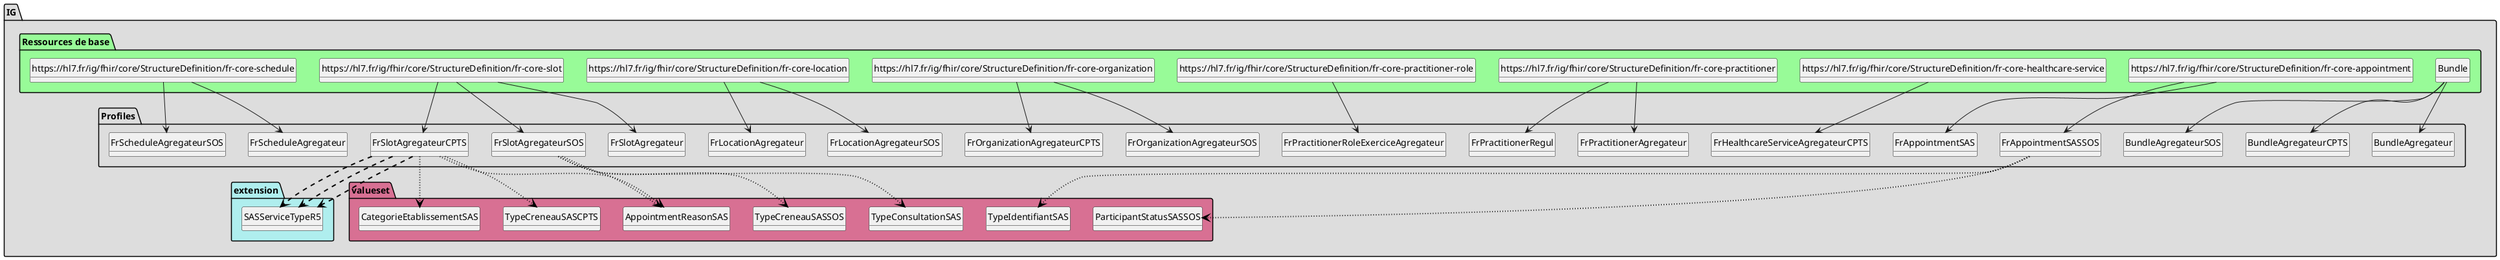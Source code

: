 @startuml
set namespaceSeparator ?
hide circle
hide class fields

package IG #DDDDDD{

     package Profiles #DDDDDD{

        class FrAppointmentSAS{

             Appointment => [None..None]
             Appointment.extension => [1..None]
             Appointment.extension:appointmentOperator => <&plus>[1..None]
             Appointment.extension:appointmentOperator.value[x] => <&plus>[1..None]
             Appointment.extension:appointmentOperator.value[x]:valueReference => <&plus>[1..None]
             Appointment.extension:appointmentOperator.value[x]:valueReference.identifier => <&plus>[1..None]
             Appointment.extension:appointmentOperator.value[x]:valueReference.identifier.type => <&plus>[1..None]
             Appointment.extension:appointmentOperator.value[x]:valueReference.identifier.type.coding => <&plus>[1..1]
             Appointment.extension:appointmentOperator.value[x]:valueReference.identifier.type.coding.system => <&plus>[None..None]
             Appointment.extension:appointmentOperator.value[x]:valueReference.identifier.type.coding.code => <&plus>[1..None]
             Appointment.extension:appointmentOperator.value[x]:valueReference.identifier.system => <&plus>[1..None]
             Appointment.extension:appointmentOperator.value[x]:valueReference.identifier.value => <&plus>[1..None]
             Appointment.identifier => [1..1]
             Appointment.identifier.system => [1..None]
             Appointment.identifier.value => [1..None]
             Appointment.start => [1..None]
             Appointment.end => [1..None]
             Appointment.participant.actor.identifier.type => [1..None]
             Appointment.participant.actor.identifier.type.coding => [1..1]
             Appointment.participant.actor.identifier.system => [1..None]
             Appointment.participant.actor.identifier.value => [1..None]
             Appointment.participant.status => [None..None]
        } 

        class BundleAgregateur{

             Bundle.type => [None..None]
             Bundle.entry => [None..None]
             Bundle.entry:FrSlotAgregateur => [0..*]
             Bundle.entry:FrSlotAgregateur.resource => [None..None]
             Bundle.entry:FrScheduleAgregateur => [0..*]
             Bundle.entry:FrScheduleAgregateur.resource => [None..None]
             Bundle.entry:FrPractitionerAgregateur => [0..*]
             Bundle.entry:FrPractitionerAgregateur.resource => [None..None]
             Bundle.entry:FrPractitionerRoleExerciceAgregateur => [0..*]
             Bundle.entry:FrPractitionerRoleExerciceAgregateur.resource => [None..None]
        } 

        class BundleAgregateurCPTS{

             Bundle.type => [None..None]
             Bundle.total => [1..None]
             Bundle.link => [1..1]
             Bundle.entry => [4..None]
             Bundle.entry:slotAgregateurCPTS => [1..*]
             Bundle.entry:slotAgregateurCPTS.fullUrl => [1..None]
             Bundle.entry:slotAgregateurCPTS.resource => [None..None]
             Bundle.entry:scheduleAgregateurCPTS => [1..*]
             Bundle.entry:scheduleAgregateurCPTS.fullUrl => [1..None]
             Bundle.entry:scheduleAgregateurCPTS.resource => [None..None]
             Bundle.entry:practitionerAgregateur => [1..*]
             Bundle.entry:practitionerAgregateur.fullUrl => [1..None]
             Bundle.entry:practitionerAgregateur.resource => [None..None]
             Bundle.entry:practitionerRole => [1..*]
             Bundle.entry:practitionerRole.fullUrl => [1..None]
             Bundle.entry:practitionerRole.resource => [None..None]
             Bundle.entry:healthcareserviceCPTS => [0..*]
             Bundle.entry:healthcareserviceCPTS.fullUrl => [1..None]
             Bundle.entry:healthcareserviceCPTS.resource => [None..None]
             Bundle.entry:organizationAgregateurCPTS => [0..*]
             Bundle.entry:organizationAgregateurCPTS.fullUrl => [1..None]
             Bundle.entry:organizationAgregateurCPTS.resource => [None..None]
        } 

        class FrHealthcareServiceAgregateurCPTS{

             HealthcareService.id => [1..None]
             HealthcareService.providedBy => [1..None]
        } 

        class FrOrganizationAgregateurCPTS{

             Organization.identifier => [1..1]
             Organization.identifier.type => [None..None]
             Organization.identifier.system => [None..None]
             Organization.identifier:siren => [None..1]
             Organization.identifier:siret => [None..1]
             Organization.identifier:finess => [None..1]
             Organization.identifier:adeliRang => [None..1]
             Organization.identifier:rppsRang => [None..1]
             Organization.name => [None..None]
             Organization.telecom => [None..None]
        } 

        class FrSlotAgregateurCPTS{

             Slot.meta.security => [None..None]
             Slot.serviceType => [None..None]
             Slot.serviceType.extension:sas-servicetype-r5 => <&plus>[0..1]
             Slot.serviceType:TypeConsultation => [0..*]
             Slot.serviceType:TypeConsultation.extension:sas-servicetype-r5 => <&plus>[0..0]
             Slot.serviceType:TypeConsultation.coding.system => [None..None]
             Slot.serviceType:referencecpts => [0..*]
             Slot.serviceType:referencecpts.extension => [1..None]
             Slot.serviceType:referencecpts.extension:sas-servicetype-r5 => <&plus>[1..1]
             Slot.serviceType:referencecpts.extension:sas-servicetype-r5.value[x] => <&plus>[None..None]
             Slot.appointmentType.coding => [None..None]
             Slot.schedule => [None..None]
             Slot.status => [None..None]
        } 

        class FrLocationAgregateur{

             Location.address => [1..None]
             Location.address.line => [1..1]
             Location.address.city => [1..None]
             Location.address.postalCode => [1..None]
        } 

        class FrPractitionerRegul{

             Practitioner => [None..None]
             Practitioner.meta.source => [None..None]
             Practitioner.identifier:IdentifiantInterne => [0..1]
             Practitioner.identifier:IdentifiantInterne.type => [None..None]
             Practitioner.identifier:IdentifiantInterne.system => [None..None]
             Practitioner.active => [1..None]
             Practitioner.name.family => [1..None]
             Practitioner.name.given => [1..1]
             Practitioner.telecom.system => [None..None]
        } 

        class FrPractitionerAgregateur{

             Practitioner.identifier => [1..None]
             Practitioner.identifier.type => [None..None]
             Practitioner.identifier.type.coding => [None..1]
             Practitioner.identifier.system => [None..None]
        } 

        class FrPractitionerRoleExerciceAgregateur{

             PractitionerRole.contained => [1..None]
             PractitionerRole.practitioner => [None..None]
             PractitionerRole.organization.identifier => [None..None]
             PractitionerRole.organization.identifier.type => [None..None]
             PractitionerRole.organization.identifier.system => [None..None]
             PractitionerRole.location => [1..1]
        } 

        class FrScheduleAgregateur{

             Schedule.actor => [None..None]
        } 

        class FrSlotAgregateur{

             Slot.meta.security => [None..None]
             Slot.serviceType => [None..None]
             Slot.serviceType:TypeConsultation => [0..*]
             Slot.serviceType:TypeConsultation.coding.system => [1..None]
             Slot.specialty => [None..None]
             Slot.appointmentType => [None..None]
             Slot.schedule => [None..None]
             Slot.status => [None..None]
             Slot.start => [None..None]
             Slot.end => [None..None]
             Slot.comment => [None..None]
        } 

        class FrAppointmentSASSOS{

             Appointment => [None..None]
             Appointment.extension => [1..1]
             Appointment.extension:appointmentOperator => <&plus>[1..None]
             Appointment.extension:appointmentOperator.value[x] => <&plus>[None..None]
             Appointment.extension:appointmentOperator.value[x]:valueReference => <&plus>[None..None]
             Appointment.extension:appointmentOperator.value[x]:valueReference.identifier.type => <&plus>[1..None]
             Appointment.extension:appointmentOperator.value[x]:valueReference.identifier.type.coding => <&plus>[1..1]
             Appointment.extension:appointmentOperator.value[x]:valueReference.identifier.type.coding.code => <&plus>[1..None]
             Appointment.extension:appointmentOperator.value[x]:valueReference.identifier.system => <&plus>[1..None]
             Appointment.extension:appointmentOperator.value[x]:valueReference.identifier.value => <&plus>[1..None]
             Appointment.identifier => [1..1]
             Appointment.identifier.system => [1..None]
             Appointment.identifier.value => [1..None]
             Appointment.start => [1..None]
             Appointment.end => [1..None]
             Appointment.participant.status => [None..None]
        } 

        class BundleAgregateurSOS{

             Bundle.type => [None..None]
             Bundle.total => [1..None]
             Bundle.link => [1..1]
             Bundle.entry => [4..None]
             Bundle.entry:slotAgregateurSOS => [1..*]
             Bundle.entry:slotAgregateurSOS.fullUrl => [1..None]
             Bundle.entry:slotAgregateurSOS.resource => [None..None]
             Bundle.entry:scheduleAgregateurSOS => [1..*]
             Bundle.entry:scheduleAgregateurSOS.fullUrl => [1..None]
             Bundle.entry:scheduleAgregateurSOS.resource => [None..None]
             Bundle.entry:locationAgregateurSOS => [1..*]
             Bundle.entry:locationAgregateurSOS.fullUrl => [1..None]
             Bundle.entry:locationAgregateurSOS.resource => [None..None]
             Bundle.entry:organizationAgregateurSOS => [1..*]
             Bundle.entry:organizationAgregateurSOS.fullUrl => [1..None]
             Bundle.entry:organizationAgregateurSOS.resource => [None..None]
        } 

        class FrLocationAgregateurSOS{

             Location.identifier.type => [None..None]
             Location.name => [1..None]
             Location.address => [1..None]
             Location.address.line => [1..1]
             Location.address.city => [1..None]
             Location.address.postalCode => [1..None]
             Location.managingOrganization => [1..None]
             Location.managingOrganization.reference => [1..None]
        } 

        class FrOrganizationAgregateurSOS{

             Organization.identifier => [1..1]
             Organization.identifier.type => [None..None]
             Organization.identifier.system => [None..None]
             Organization.identifier:siren => [None..1]
             Organization.identifier:siret => [None..1]
             Organization.identifier:finess => [None..1]
             Organization.identifier:adeliRang => [None..1]
             Organization.identifier:rppsRang => [None..1]
        } 

        class FrScheduleAgregateurSOS{

             Schedule.actor => [None..None]
             Schedule.actor.reference => [1..None]
        } 

        class FrSlotAgregateurSOS{

             Slot.meta.security => [None..None]
             Slot.serviceType.coding => [None..None]
             Slot.appointmentType.coding => [None..None]
             Slot.schedule => [None..None]
             Slot.status => [None..None]
         }

     }
     package extension #paleturquoise {

     FrSlotAgregateurCPTS -[#black,dashed,thickness=2]-> SASServiceTypeR5
     FrSlotAgregateurCPTS -[#black,dashed,thickness=2]-> SASServiceTypeR5
     FrSlotAgregateurCPTS -[#black,dashed,thickness=2]-> SASServiceTypeR5

        class SASServiceTypeR5{

          Extension.extension => [None..0]
          Extension.url => [None..None]
          Extension.value[x] => [None..None]
         }
     }
     package valueset #PaleVioletRed{

        class TypeCreneauSASCPTS  

     FrSlotAgregateurCPTS -[#black,dotted,thickness=2]-> TypeCreneauSASCPTS

        class CategorieEtablissementSAS  

     FrSlotAgregateurCPTS -[#black,dotted,thickness=2]-> CategorieEtablissementSAS

        class AppointmentReasonSAS  

     FrSlotAgregateurCPTS -[#black,dotted,thickness=2]-> AppointmentReasonSAS

        class TypeIdentifiantSAS  

     FrAppointmentSASSOS -[#black,dotted,thickness=2]-> TypeIdentifiantSAS

        class ParticipantStatusSASSOS  

     FrAppointmentSASSOS -[#black,dotted,thickness=2]-> ParticipantStatusSASSOS

        class TypeCreneauSASSOS  

     FrSlotAgregateurSOS -[#black,dotted,thickness=2]-> TypeCreneauSASSOS

        class TypeConsultationSAS  

     FrSlotAgregateurSOS -[#black,dotted,thickness=2]-> TypeConsultationSAS

        class AppointmentReasonSAS  

     FrSlotAgregateurSOS -[#black,dotted,thickness=2]-> AppointmentReasonSAS
       }

package "Ressources de base" #palegreen {

 class "https://hl7.fr/ig/fhir/core/StructureDefinition/fr-core-appointment" as  class5b3e4ec90388039f3b23e1c44137e12e 

    class5b3e4ec90388039f3b23e1c44137e12e --> FrAppointmentSAS

 class "Bundle" as  class94c51f19c37f96ed231f5a0ae512b2a8 

    class94c51f19c37f96ed231f5a0ae512b2a8 --> BundleAgregateur

 class "Bundle" as  class94c51f19c37f96ed231f5a0ae512b2a8 

    class94c51f19c37f96ed231f5a0ae512b2a8 --> BundleAgregateurCPTS

 class "https://hl7.fr/ig/fhir/core/StructureDefinition/fr-core-healthcare-service" as  class926ccf2bb5a615fff3ac07e356f8a997 

    class926ccf2bb5a615fff3ac07e356f8a997 --> FrHealthcareServiceAgregateurCPTS

 class "https://hl7.fr/ig/fhir/core/StructureDefinition/fr-core-organization" as  class7273115ddeceb35c4c7044f07f832f67 

    class7273115ddeceb35c4c7044f07f832f67 --> FrOrganizationAgregateurCPTS

 class "https://hl7.fr/ig/fhir/core/StructureDefinition/fr-core-slot" as  classf72d01e910d5b05afa3e849c0230ac33 

    classf72d01e910d5b05afa3e849c0230ac33 --> FrSlotAgregateurCPTS

 class "https://hl7.fr/ig/fhir/core/StructureDefinition/fr-core-location" as  class505b865d93b3b02ed3aff95e782d498a 

    class505b865d93b3b02ed3aff95e782d498a --> FrLocationAgregateur

 class "https://hl7.fr/ig/fhir/core/StructureDefinition/fr-core-practitioner" as  class722d091912544e694771fe1d2c6739cb 

    class722d091912544e694771fe1d2c6739cb --> FrPractitionerRegul

 class "https://hl7.fr/ig/fhir/core/StructureDefinition/fr-core-practitioner" as  class722d091912544e694771fe1d2c6739cb 

    class722d091912544e694771fe1d2c6739cb --> FrPractitionerAgregateur

 class "https://hl7.fr/ig/fhir/core/StructureDefinition/fr-core-practitioner-role" as  class32e744761be9cc693fcaf56d8ca68b99 

    class32e744761be9cc693fcaf56d8ca68b99 --> FrPractitionerRoleExerciceAgregateur

 class "https://hl7.fr/ig/fhir/core/StructureDefinition/fr-core-schedule" as  class7c912eb91080e8d9a809e267903ad8a9 

    class7c912eb91080e8d9a809e267903ad8a9 --> FrScheduleAgregateur

 class "https://hl7.fr/ig/fhir/core/StructureDefinition/fr-core-slot" as  classf72d01e910d5b05afa3e849c0230ac33 

    classf72d01e910d5b05afa3e849c0230ac33 --> FrSlotAgregateur

 class "https://hl7.fr/ig/fhir/core/StructureDefinition/fr-core-appointment" as  class5b3e4ec90388039f3b23e1c44137e12e 

    class5b3e4ec90388039f3b23e1c44137e12e --> FrAppointmentSASSOS

 class "Bundle" as  class94c51f19c37f96ed231f5a0ae512b2a8 

    class94c51f19c37f96ed231f5a0ae512b2a8 --> BundleAgregateurSOS

 class "https://hl7.fr/ig/fhir/core/StructureDefinition/fr-core-location" as  class505b865d93b3b02ed3aff95e782d498a 

    class505b865d93b3b02ed3aff95e782d498a --> FrLocationAgregateurSOS

 class "https://hl7.fr/ig/fhir/core/StructureDefinition/fr-core-organization" as  class7273115ddeceb35c4c7044f07f832f67 

    class7273115ddeceb35c4c7044f07f832f67 --> FrOrganizationAgregateurSOS

 class "https://hl7.fr/ig/fhir/core/StructureDefinition/fr-core-schedule" as  class7c912eb91080e8d9a809e267903ad8a9 

    class7c912eb91080e8d9a809e267903ad8a9 --> FrScheduleAgregateurSOS

 class "https://hl7.fr/ig/fhir/core/StructureDefinition/fr-core-slot" as  classf72d01e910d5b05afa3e849c0230ac33 

    classf72d01e910d5b05afa3e849c0230ac33 --> FrSlotAgregateurSOS
}
@enduml